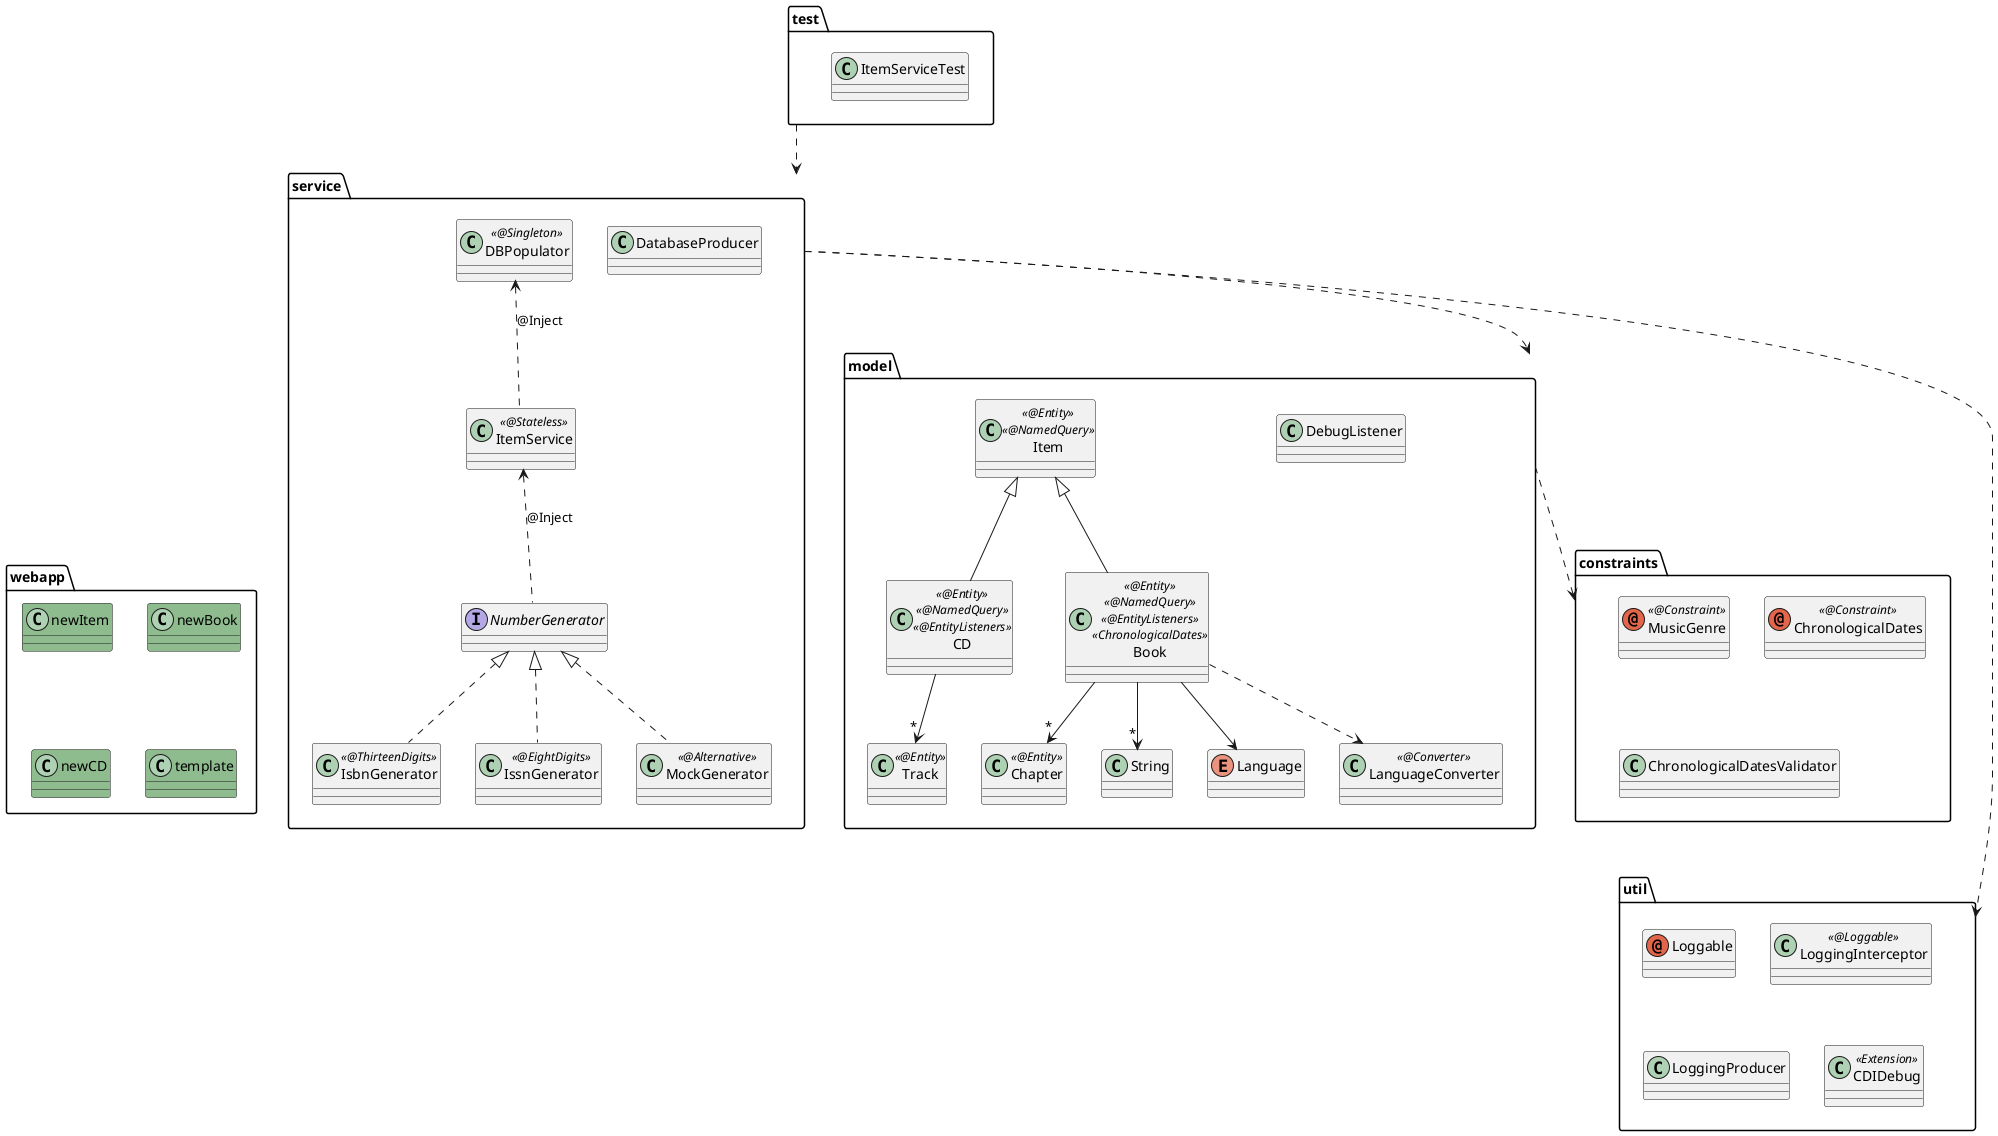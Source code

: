 @startuml

package "test" {
    class ItemServiceTest
}

package "webapp"  {
    class newItem  #8FBC8F
    class newBook  #8FBC8F
    class newCD  #8FBC8F
    class template  #8FBC8F
}

package "service" {
    interface NumberGenerator
    class IsbnGenerator << @ThirteenDigits >>
    class IssnGenerator << @EightDigits >>
    class MockGenerator << @Alternative >>
    class ItemService << @Stateless >>
    class DatabaseProducer
    class DBPopulator << @Singleton >>

    ItemService <.. NumberGenerator : @Inject
    DBPopulator <.. ItemService : @Inject
    NumberGenerator <|.. IsbnGenerator
    NumberGenerator <|.. IssnGenerator
    NumberGenerator <|.. MockGenerator
}

package "model" {
    class DebugListener
    class Item << @Entity >> << @NamedQuery >>
    class CD << @Entity >> << @NamedQuery >> << @EntityListeners >>
    class Track << @Entity >>
    class Chapter << @Entity >>
    class Book << @Entity >> << @NamedQuery >> << @EntityListeners >> << ChronologicalDates >>
    class String
    enum Language
    class LanguageConverter << @Converter >>

    Item <|-- CD
    Item <|-- Book
    CD --> "*" Track
    Book --> "*" String
    Book --> "*" Chapter
    Book --> Language
    Book ..> LanguageConverter
}

package "constraints" {
    annotation MusicGenre << @Constraint >>
    annotation ChronologicalDates << @Constraint >>
    class ChronologicalDatesValidator
}

package "util" {
    annotation Loggable
    class LoggingInterceptor << @Loggable >>
    class LoggingProducer
    class CDIDebug << Extension >>
}

test ..> service
service ..> model
service ..> util
model ..> constraints

@enduml